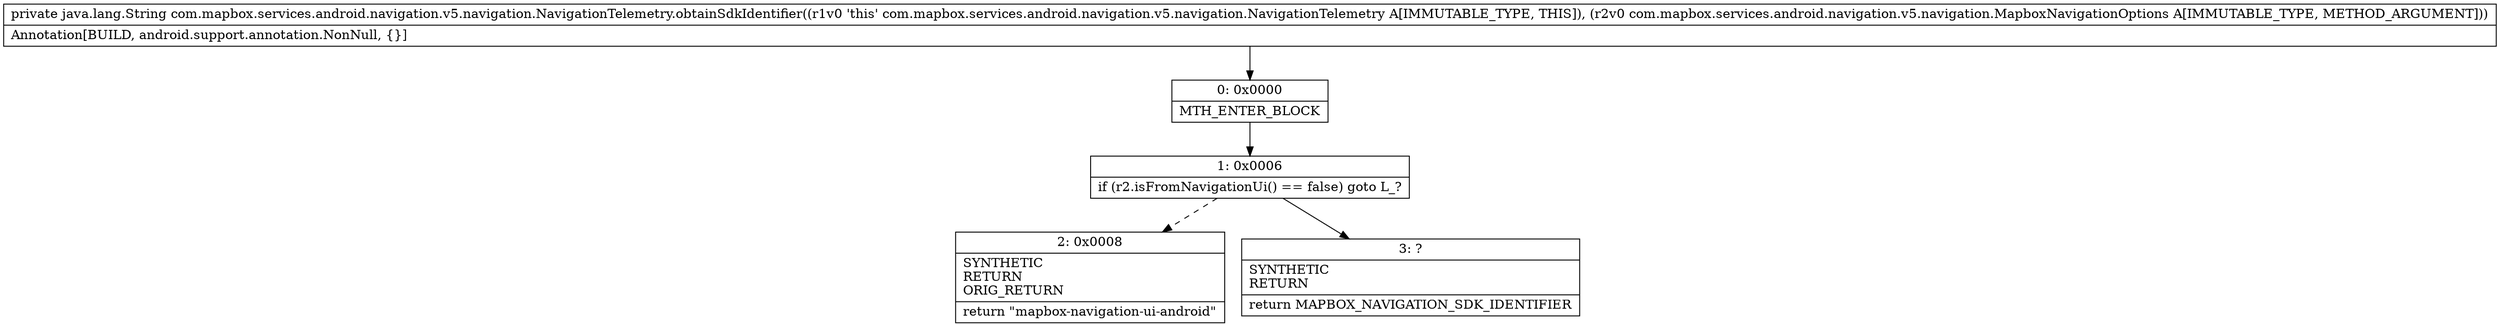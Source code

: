 digraph "CFG forcom.mapbox.services.android.navigation.v5.navigation.NavigationTelemetry.obtainSdkIdentifier(Lcom\/mapbox\/services\/android\/navigation\/v5\/navigation\/MapboxNavigationOptions;)Ljava\/lang\/String;" {
Node_0 [shape=record,label="{0\:\ 0x0000|MTH_ENTER_BLOCK\l}"];
Node_1 [shape=record,label="{1\:\ 0x0006|if (r2.isFromNavigationUi() == false) goto L_?\l}"];
Node_2 [shape=record,label="{2\:\ 0x0008|SYNTHETIC\lRETURN\lORIG_RETURN\l|return \"mapbox\-navigation\-ui\-android\"\l}"];
Node_3 [shape=record,label="{3\:\ ?|SYNTHETIC\lRETURN\l|return MAPBOX_NAVIGATION_SDK_IDENTIFIER\l}"];
MethodNode[shape=record,label="{private java.lang.String com.mapbox.services.android.navigation.v5.navigation.NavigationTelemetry.obtainSdkIdentifier((r1v0 'this' com.mapbox.services.android.navigation.v5.navigation.NavigationTelemetry A[IMMUTABLE_TYPE, THIS]), (r2v0 com.mapbox.services.android.navigation.v5.navigation.MapboxNavigationOptions A[IMMUTABLE_TYPE, METHOD_ARGUMENT]))  | Annotation[BUILD, android.support.annotation.NonNull, \{\}]\l}"];
MethodNode -> Node_0;
Node_0 -> Node_1;
Node_1 -> Node_2[style=dashed];
Node_1 -> Node_3;
}

